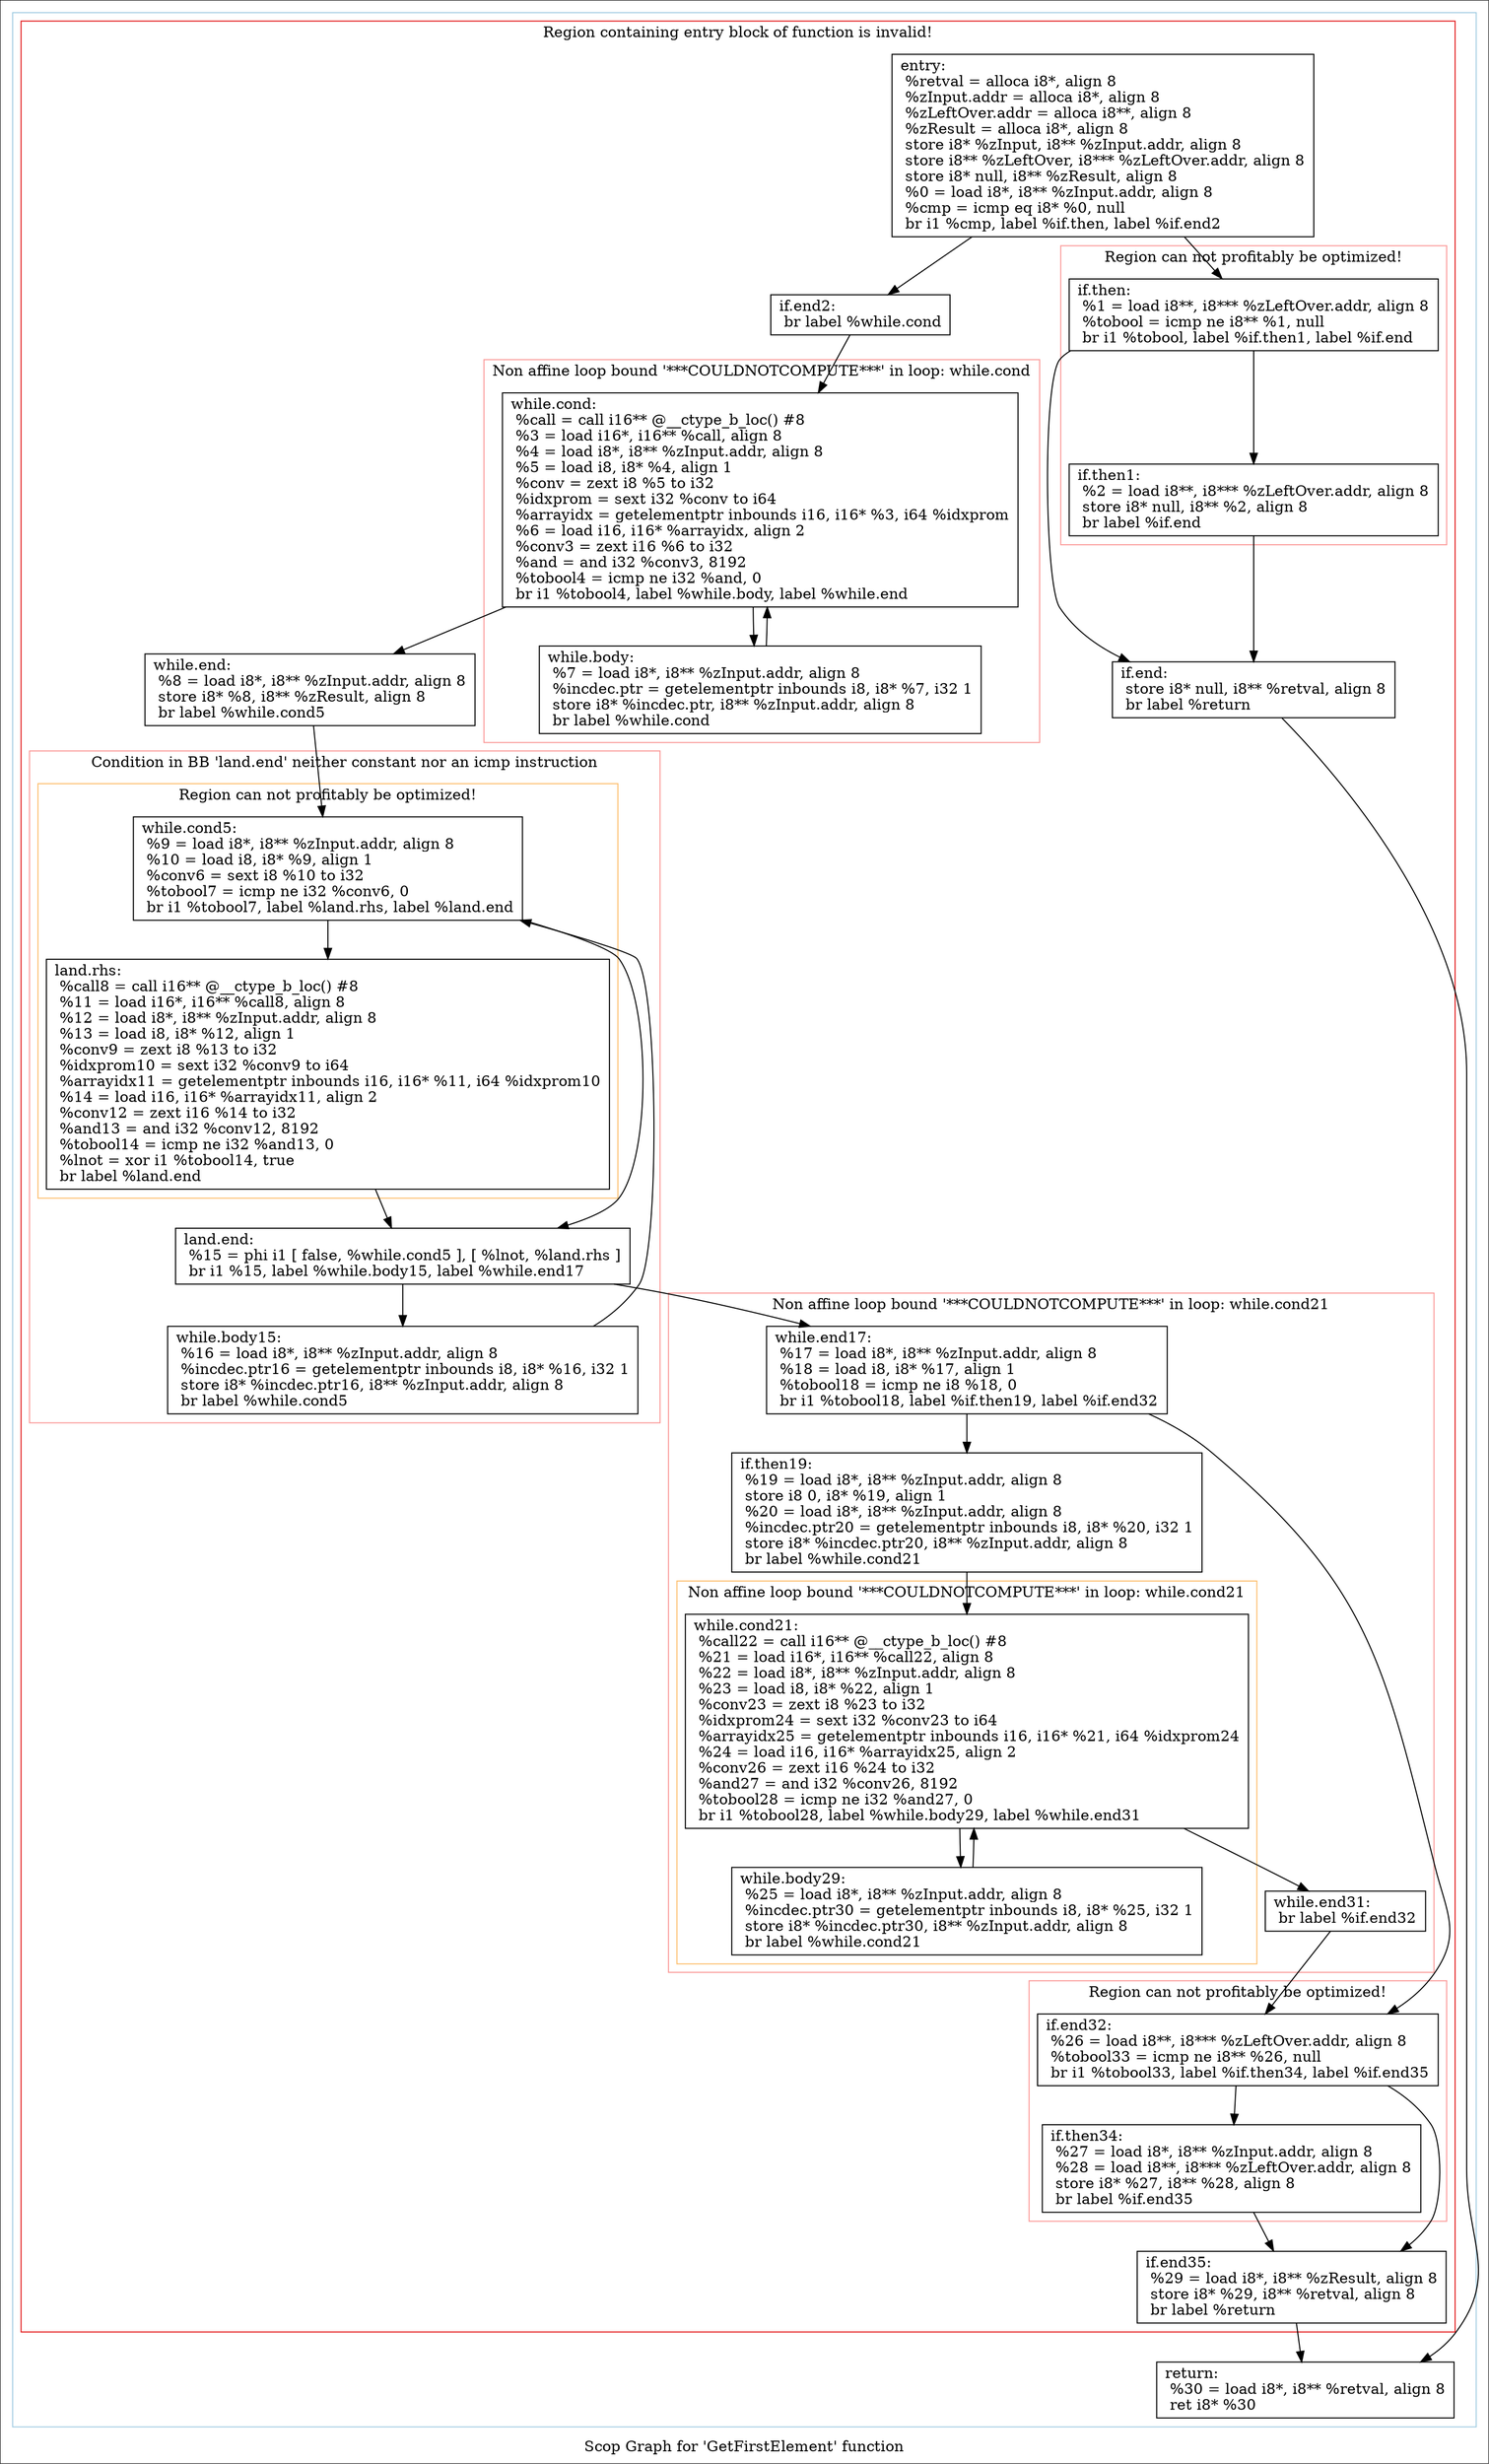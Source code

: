 digraph "Scop Graph for 'GetFirstElement' function" {
	label="Scop Graph for 'GetFirstElement' function";

	Node0x204e950 [shape=record,label="{entry:\l  %retval = alloca i8*, align 8\l  %zInput.addr = alloca i8*, align 8\l  %zLeftOver.addr = alloca i8**, align 8\l  %zResult = alloca i8*, align 8\l  store i8* %zInput, i8** %zInput.addr, align 8\l  store i8** %zLeftOver, i8*** %zLeftOver.addr, align 8\l  store i8* null, i8** %zResult, align 8\l  %0 = load i8*, i8** %zInput.addr, align 8\l  %cmp = icmp eq i8* %0, null\l  br i1 %cmp, label %if.then, label %if.end2\l}"];
	Node0x204e950 -> Node0x1fe1610;
	Node0x204e950 -> Node0x2021d10;
	Node0x1fe1610 [shape=record,label="{if.then:                                          \l  %1 = load i8**, i8*** %zLeftOver.addr, align 8\l  %tobool = icmp ne i8** %1, null\l  br i1 %tobool, label %if.then1, label %if.end\l}"];
	Node0x1fe1610 -> Node0x2025bf0;
	Node0x1fe1610 -> Node0x2054070;
	Node0x2025bf0 [shape=record,label="{if.then1:                                         \l  %2 = load i8**, i8*** %zLeftOver.addr, align 8\l  store i8* null, i8** %2, align 8\l  br label %if.end\l}"];
	Node0x2025bf0 -> Node0x2054070;
	Node0x2054070 [shape=record,label="{if.end:                                           \l  store i8* null, i8** %retval, align 8\l  br label %return\l}"];
	Node0x2054070 -> Node0x20679a0;
	Node0x20679a0 [shape=record,label="{return:                                           \l  %30 = load i8*, i8** %retval, align 8\l  ret i8* %30\l}"];
	Node0x2021d10 [shape=record,label="{if.end2:                                          \l  br label %while.cond\l}"];
	Node0x2021d10 -> Node0x1fc1760;
	Node0x1fc1760 [shape=record,label="{while.cond:                                       \l  %call = call i16** @__ctype_b_loc() #8\l  %3 = load i16*, i16** %call, align 8\l  %4 = load i8*, i8** %zInput.addr, align 8\l  %5 = load i8, i8* %4, align 1\l  %conv = zext i8 %5 to i32\l  %idxprom = sext i32 %conv to i64\l  %arrayidx = getelementptr inbounds i16, i16* %3, i64 %idxprom\l  %6 = load i16, i16* %arrayidx, align 2\l  %conv3 = zext i16 %6 to i32\l  %and = and i32 %conv3, 8192\l  %tobool4 = icmp ne i32 %and, 0\l  br i1 %tobool4, label %while.body, label %while.end\l}"];
	Node0x1fc1760 -> Node0x1fd25f0;
	Node0x1fc1760 -> Node0x204b590;
	Node0x1fd25f0 [shape=record,label="{while.body:                                       \l  %7 = load i8*, i8** %zInput.addr, align 8\l  %incdec.ptr = getelementptr inbounds i8, i8* %7, i32 1\l  store i8* %incdec.ptr, i8** %zInput.addr, align 8\l  br label %while.cond\l}"];
	Node0x1fd25f0 -> Node0x1fc1760[constraint=false];
	Node0x204b590 [shape=record,label="{while.end:                                        \l  %8 = load i8*, i8** %zInput.addr, align 8\l  store i8* %8, i8** %zResult, align 8\l  br label %while.cond5\l}"];
	Node0x204b590 -> Node0x2064360;
	Node0x2064360 [shape=record,label="{while.cond5:                                      \l  %9 = load i8*, i8** %zInput.addr, align 8\l  %10 = load i8, i8* %9, align 1\l  %conv6 = sext i8 %10 to i32\l  %tobool7 = icmp ne i32 %conv6, 0\l  br i1 %tobool7, label %land.rhs, label %land.end\l}"];
	Node0x2064360 -> Node0x20623c0;
	Node0x2064360 -> Node0x1fe19c0;
	Node0x20623c0 [shape=record,label="{land.rhs:                                         \l  %call8 = call i16** @__ctype_b_loc() #8\l  %11 = load i16*, i16** %call8, align 8\l  %12 = load i8*, i8** %zInput.addr, align 8\l  %13 = load i8, i8* %12, align 1\l  %conv9 = zext i8 %13 to i32\l  %idxprom10 = sext i32 %conv9 to i64\l  %arrayidx11 = getelementptr inbounds i16, i16* %11, i64 %idxprom10\l  %14 = load i16, i16* %arrayidx11, align 2\l  %conv12 = zext i16 %14 to i32\l  %and13 = and i32 %conv12, 8192\l  %tobool14 = icmp ne i32 %and13, 0\l  %lnot = xor i1 %tobool14, true\l  br label %land.end\l}"];
	Node0x20623c0 -> Node0x1fe19c0;
	Node0x1fe19c0 [shape=record,label="{land.end:                                         \l  %15 = phi i1 [ false, %while.cond5 ], [ %lnot, %land.rhs ]\l  br i1 %15, label %while.body15, label %while.end17\l}"];
	Node0x1fe19c0 -> Node0x204de20;
	Node0x1fe19c0 -> Node0x1ff9d70;
	Node0x204de20 [shape=record,label="{while.body15:                                     \l  %16 = load i8*, i8** %zInput.addr, align 8\l  %incdec.ptr16 = getelementptr inbounds i8, i8* %16, i32 1\l  store i8* %incdec.ptr16, i8** %zInput.addr, align 8\l  br label %while.cond5\l}"];
	Node0x204de20 -> Node0x2064360[constraint=false];
	Node0x1ff9d70 [shape=record,label="{while.end17:                                      \l  %17 = load i8*, i8** %zInput.addr, align 8\l  %18 = load i8, i8* %17, align 1\l  %tobool18 = icmp ne i8 %18, 0\l  br i1 %tobool18, label %if.then19, label %if.end32\l}"];
	Node0x1ff9d70 -> Node0x2005230;
	Node0x1ff9d70 -> Node0x20295f0;
	Node0x2005230 [shape=record,label="{if.then19:                                        \l  %19 = load i8*, i8** %zInput.addr, align 8\l  store i8 0, i8* %19, align 1\l  %20 = load i8*, i8** %zInput.addr, align 8\l  %incdec.ptr20 = getelementptr inbounds i8, i8* %20, i32 1\l  store i8* %incdec.ptr20, i8** %zInput.addr, align 8\l  br label %while.cond21\l}"];
	Node0x2005230 -> Node0x204f550;
	Node0x204f550 [shape=record,label="{while.cond21:                                     \l  %call22 = call i16** @__ctype_b_loc() #8\l  %21 = load i16*, i16** %call22, align 8\l  %22 = load i8*, i8** %zInput.addr, align 8\l  %23 = load i8, i8* %22, align 1\l  %conv23 = zext i8 %23 to i32\l  %idxprom24 = sext i32 %conv23 to i64\l  %arrayidx25 = getelementptr inbounds i16, i16* %21, i64 %idxprom24\l  %24 = load i16, i16* %arrayidx25, align 2\l  %conv26 = zext i16 %24 to i32\l  %and27 = and i32 %conv26, 8192\l  %tobool28 = icmp ne i32 %and27, 0\l  br i1 %tobool28, label %while.body29, label %while.end31\l}"];
	Node0x204f550 -> Node0x207fa20;
	Node0x204f550 -> Node0x202f0d0;
	Node0x207fa20 [shape=record,label="{while.body29:                                     \l  %25 = load i8*, i8** %zInput.addr, align 8\l  %incdec.ptr30 = getelementptr inbounds i8, i8* %25, i32 1\l  store i8* %incdec.ptr30, i8** %zInput.addr, align 8\l  br label %while.cond21\l}"];
	Node0x207fa20 -> Node0x204f550[constraint=false];
	Node0x202f0d0 [shape=record,label="{while.end31:                                      \l  br label %if.end32\l}"];
	Node0x202f0d0 -> Node0x20295f0;
	Node0x20295f0 [shape=record,label="{if.end32:                                         \l  %26 = load i8**, i8*** %zLeftOver.addr, align 8\l  %tobool33 = icmp ne i8** %26, null\l  br i1 %tobool33, label %if.then34, label %if.end35\l}"];
	Node0x20295f0 -> Node0x2081220;
	Node0x20295f0 -> Node0x1fd9a20;
	Node0x2081220 [shape=record,label="{if.then34:                                        \l  %27 = load i8*, i8** %zInput.addr, align 8\l  %28 = load i8**, i8*** %zLeftOver.addr, align 8\l  store i8* %27, i8** %28, align 8\l  br label %if.end35\l}"];
	Node0x2081220 -> Node0x1fd9a20;
	Node0x1fd9a20 [shape=record,label="{if.end35:                                         \l  %29 = load i8*, i8** %zResult, align 8\l  store i8* %29, i8** %retval, align 8\l  br label %return\l}"];
	Node0x1fd9a20 -> Node0x20679a0;
	colorscheme = "paired12"
        subgraph cluster_0x20e82f0 {
          label = "";
          style = solid;
          color = 1
          subgraph cluster_0x2043f80 {
            label = "Region containing entry block of function is invalid!";
            style = solid;
            color = 6
            subgraph cluster_0x20e83f0 {
              label = "Region can not profitably be optimized!";
              style = solid;
              color = 5
              Node0x1fe1610;
              Node0x2025bf0;
            }
            subgraph cluster_0x20a9010 {
              label = "Non affine loop bound '***COULDNOTCOMPUTE***' in loop: while.cond";
              style = solid;
              color = 5
              Node0x1fc1760;
              Node0x1fd25f0;
            }
            subgraph cluster_0x2112a20 {
              label = "Condition in BB 'land.end' neither constant nor an icmp instruction";
              style = solid;
              color = 5
              subgraph cluster_0x20f5650 {
                label = "Region can not profitably be optimized!";
                style = solid;
                color = 7
                Node0x2064360;
                Node0x20623c0;
              }
              Node0x1fe19c0;
              Node0x204de20;
            }
            subgraph cluster_0x20e8470 {
              label = "Non affine loop bound '***COULDNOTCOMPUTE***' in loop: while.cond21";
              style = solid;
              color = 5
              subgraph cluster_0x20e8370 {
                label = "Non affine loop bound '***COULDNOTCOMPUTE***' in loop: while.cond21";
                style = solid;
                color = 7
                Node0x204f550;
                Node0x207fa20;
              }
              Node0x1ff9d70;
              Node0x2005230;
              Node0x202f0d0;
            }
            subgraph cluster_0x20e8270 {
              label = "Region can not profitably be optimized!";
              style = solid;
              color = 5
              Node0x20295f0;
              Node0x2081220;
            }
            Node0x204e950;
            Node0x2054070;
            Node0x2021d10;
            Node0x204b590;
            Node0x1fd9a20;
          }
          Node0x20679a0;
        }
}
